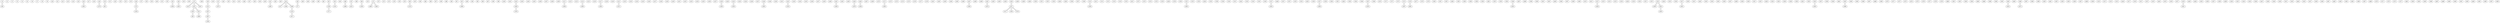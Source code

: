 graph {
n0;
n1;
n2;
n3;
n4;
n5;
n6;
n7;
n8;
n9;
n10;
n11;
n12;
n13;
n14;
n15;
n16;
n17;
n18;
n19;
n20;
n21;
n22;
n23;
n24;
n25;
n26;
n27;
n28;
n29;
n30;
n31;
n32;
n33;
n34;
n35;
n36;
n37;
n38;
n39;
n40;
n41;
n42;
n43;
n44;
n45;
n46;
n47;
n48;
n49;
n50;
n51;
n52;
n53;
n54;
n55;
n56;
n57;
n58;
n59;
n60;
n61;
n62;
n63;
n64;
n65;
n66;
n67;
n68;
n69;
n70;
n71;
n72;
n73;
n74;
n75;
n76;
n77;
n78;
n79;
n80;
n81;
n82;
n83;
n84;
n85;
n86;
n87;
n88;
n89;
n90;
n91;
n92;
n93;
n94;
n95;
n96;
n97;
n98;
n99;
n100;
n101;
n102;
n103;
n104;
n105;
n106;
n107;
n108;
n109;
n110;
n111;
n112;
n113;
n114;
n115;
n116;
n117;
n118;
n119;
n120;
n121;
n122;
n123;
n124;
n125;
n126;
n127;
n128;
n129;
n130;
n131;
n132;
n133;
n134;
n135;
n136;
n137;
n138;
n139;
n140;
n141;
n142;
n143;
n144;
n145;
n146;
n147;
n148;
n149;
n150;
n151;
n152;
n153;
n154;
n155;
n156;
n157;
n158;
n159;
n160;
n161;
n162;
n163;
n164;
n165;
n166;
n167;
n168;
n169;
n170;
n171;
n172;
n173;
n174;
n175;
n176;
n177;
n178;
n179;
n180;
n181;
n182;
n183;
n184;
n185;
n186;
n187;
n188;
n189;
n190;
n191;
n192;
n193;
n194;
n195;
n196;
n197;
n198;
n199;
n200;
n201;
n202;
n203;
n204;
n205;
n206;
n207;
n208;
n209;
n210;
n211;
n212;
n213;
n214;
n215;
n216;
n217;
n218;
n219;
n220;
n221;
n222;
n223;
n224;
n225;
n226;
n227;
n228;
n229;
n230;
n231;
n232;
n233;
n234;
n235;
n236;
n237;
n238;
n239;
n240;
n241;
n242;
n243;
n244;
n245;
n246;
n247;
n248;
n249;
n250;
n251;
n252;
n253;
n254;
n255;
n256;
n257;
n258;
n259;
n260;
n261;
n262;
n263;
n264;
n265;
n266;
n267;
n268;
n269;
n270;
n271;
n272;
n273;
n274;
n275;
n276;
n277;
n278;
n279;
n280;
n281;
n282;
n283;
n284;
n285;
n286;
n287;
n288;
n289;
n290;
n291;
n292;
n293;
n294;
n295;
n296;
n297;
n298;
n299;
n300;
n301;
n302;
n303;
n304;
n305;
n306;
n307;
n308;
n309;
n310;
n311;
n312;
n313;
n314;
n315;
n316;
n317;
n318;
n319;
n320;
n321;
n322;
n323;
n324;
n325;
n326;
n327;
n328;
n329;
n330;
n331;
n332;
n333;
n334;
n335;
n336;
n337;
n338;
n339;
n340;
n341;
n342;
n343;
n344;
n345;
n346;
n347;
n348;
n349;
n350;
n351;
n352;
n353;
n354;
n355;
n356;
n357;
n358;
n359;
n360;
n361;
n362;
n363;
n364;
n365;
n366;
n367;
n368;
n369;
n370;
n371;
n372;
n373;
n374;
n375;
n376;
n377;
n378;
n379;
n380;
n381;
n382;
n383;
n384;
n385;
n386;
n387;
n388;
n389;
n390;
n391;
n392;
n393;
n394;
n395;
n396;
n397;
n398;
n399;
n400;
n401;
n402;
n403;
n404;
n405;
n406;
n407;
n408;
n409;
n410;
n411;
n412;
n413;
n414;
n415;
n416;
n417;
n418;
n419;
n420;
n421;
n422;
n423;
n424;
n425;
n426;
n427;
n428;
n429;
n430;
n431;
n432;
n433;
n434;
n435;
n436;
n437;
n438;
n439;
n440;
n441;
n442;
n443;
n444;
n445;
n446;
n447;
n448;
n449;
n450;
n451;
n452;
n453;
n454;
n455;
n456;
n457;
n458;
n459;
n460;
n461;
n462;
n463;
n464;
n465;
n466;
n467;
n468;
n469;
n470;
n471;
n472;
n473;
n474;
n475;
n476;
n477;
n478;
n479;
n480;
n481;
n482;
n483;
n484;
n485;
n486;
n487;
n488;
n489;
n490;
n491;
n492;
n493;
n494;
n495;
n496;
n497;
n498;
n499;
n0 -- n63;
n16 -- n391;
n19 -- n179;
n20 -- n81;
n26 -- n74;
n33 -- n304;
n34 -- n452;
n37 -- n347;
n37 -- n213;
n37 -- n237;
n39 -- n141;
n41 -- n275;
n51 -- n482;
n54 -- n268;
n54 -- n57;
n54 -- n169;
n55 -- n77;
n57 -- n54;
n62 -- n139;
n63 -- n0;
n64 -- n145;
n66 -- n469;
n67 -- n415;
n69 -- n258;
n71 -- n492;
n71 -- n480;
n74 -- n158;
n74 -- n26;
n77 -- n55;
n80 -- n110;
n81 -- n20;
n85 -- n405;
n92 -- n360;
n102 -- n458;
n110 -- n80;
n111 -- n349;
n114 -- n393;
n117 -- n295;
n119 -- n317;
n119 -- n268;
n121 -- n212;
n138 -- n180;
n139 -- n217;
n139 -- n62;
n141 -- n197;
n141 -- n39;
n142 -- n250;
n145 -- n64;
n148 -- n283;
n152 -- n218;
n158 -- n74;
n161 -- n209;
n164 -- n479;
n165 -- n166;
n166 -- n165;
n169 -- n54;
n171 -- n265;
n179 -- n19;
n180 -- n138;
n187 -- n248;
n190 -- n387;
n191 -- n474;
n195 -- n227;
n197 -- n141;
n197 -- n387;
n209 -- n161;
n210 -- n236;
n212 -- n121;
n213 -- n37;
n217 -- n139;
n218 -- n152;
n227 -- n476;
n227 -- n411;
n227 -- n456;
n227 -- n195;
n231 -- n305;
n236 -- n210;
n237 -- n405;
n237 -- n37;
n237 -- n431;
n247 -- n354;
n248 -- n187;
n250 -- n142;
n257 -- n356;
n258 -- n69;
n265 -- n171;
n267 -- n478;
n268 -- n54;
n268 -- n119;
n274 -- n287;
n275 -- n41;
n276 -- n365;
n283 -- n148;
n287 -- n274;
n295 -- n117;
n296 -- n420;
n304 -- n33;
n305 -- n231;
n312 -- n428;
n317 -- n119;
n323 -- n352;
n323 -- n330;
n327 -- n432;
n329 -- n458;
n330 -- n323;
n347 -- n37;
n349 -- n111;
n352 -- n430;
n352 -- n323;
n354 -- n247;
n355 -- n443;
n356 -- n257;
n360 -- n92;
n362 -- n498;
n365 -- n276;
n387 -- n197;
n387 -- n190;
n389 -- n431;
n391 -- n16;
n393 -- n114;
n394 -- n418;
n396 -- n472;
n405 -- n85;
n405 -- n237;
n411 -- n227;
n415 -- n67;
n418 -- n394;
n420 -- n296;
n428 -- n312;
n429 -- n441;
n430 -- n352;
n431 -- n389;
n431 -- n237;
n432 -- n327;
n441 -- n429;
n443 -- n355;
n452 -- n34;
n456 -- n227;
n458 -- n329;
n458 -- n102;
n469 -- n66;
n472 -- n396;
n474 -- n191;
n476 -- n227;
n478 -- n267;
n479 -- n164;
n480 -- n71;
n482 -- n51;
n492 -- n71;
n498 -- n362;
}
